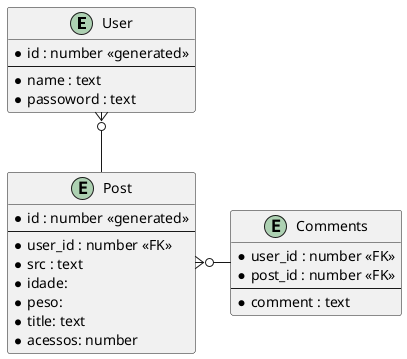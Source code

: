 @startuml


entity "User"{
  *id : number <<generated>>
  --
  *name : text
  *passoword : text
}

entity "Post"{
  *id : number <<generated>>
  --
  *user_id : number <<FK>>
  *src : text
  *idade:
  *peso:
  *title: text
  *acessos: number
}

entity "Comments"{
  *user_id : number <<FK>>
  *post_id : number <<FK>>
  --
  *comment : text
}

User }o-- Post
Post }o--right Comments



@enduml
